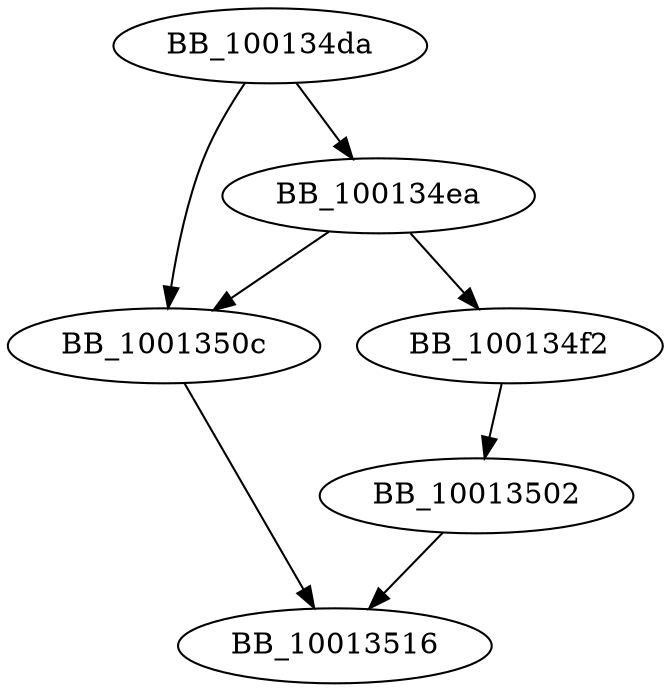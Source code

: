 DiGraph __lock_file{
BB_100134da->BB_100134ea
BB_100134da->BB_1001350c
BB_100134ea->BB_100134f2
BB_100134ea->BB_1001350c
BB_100134f2->BB_10013502
BB_10013502->BB_10013516
BB_1001350c->BB_10013516
}
